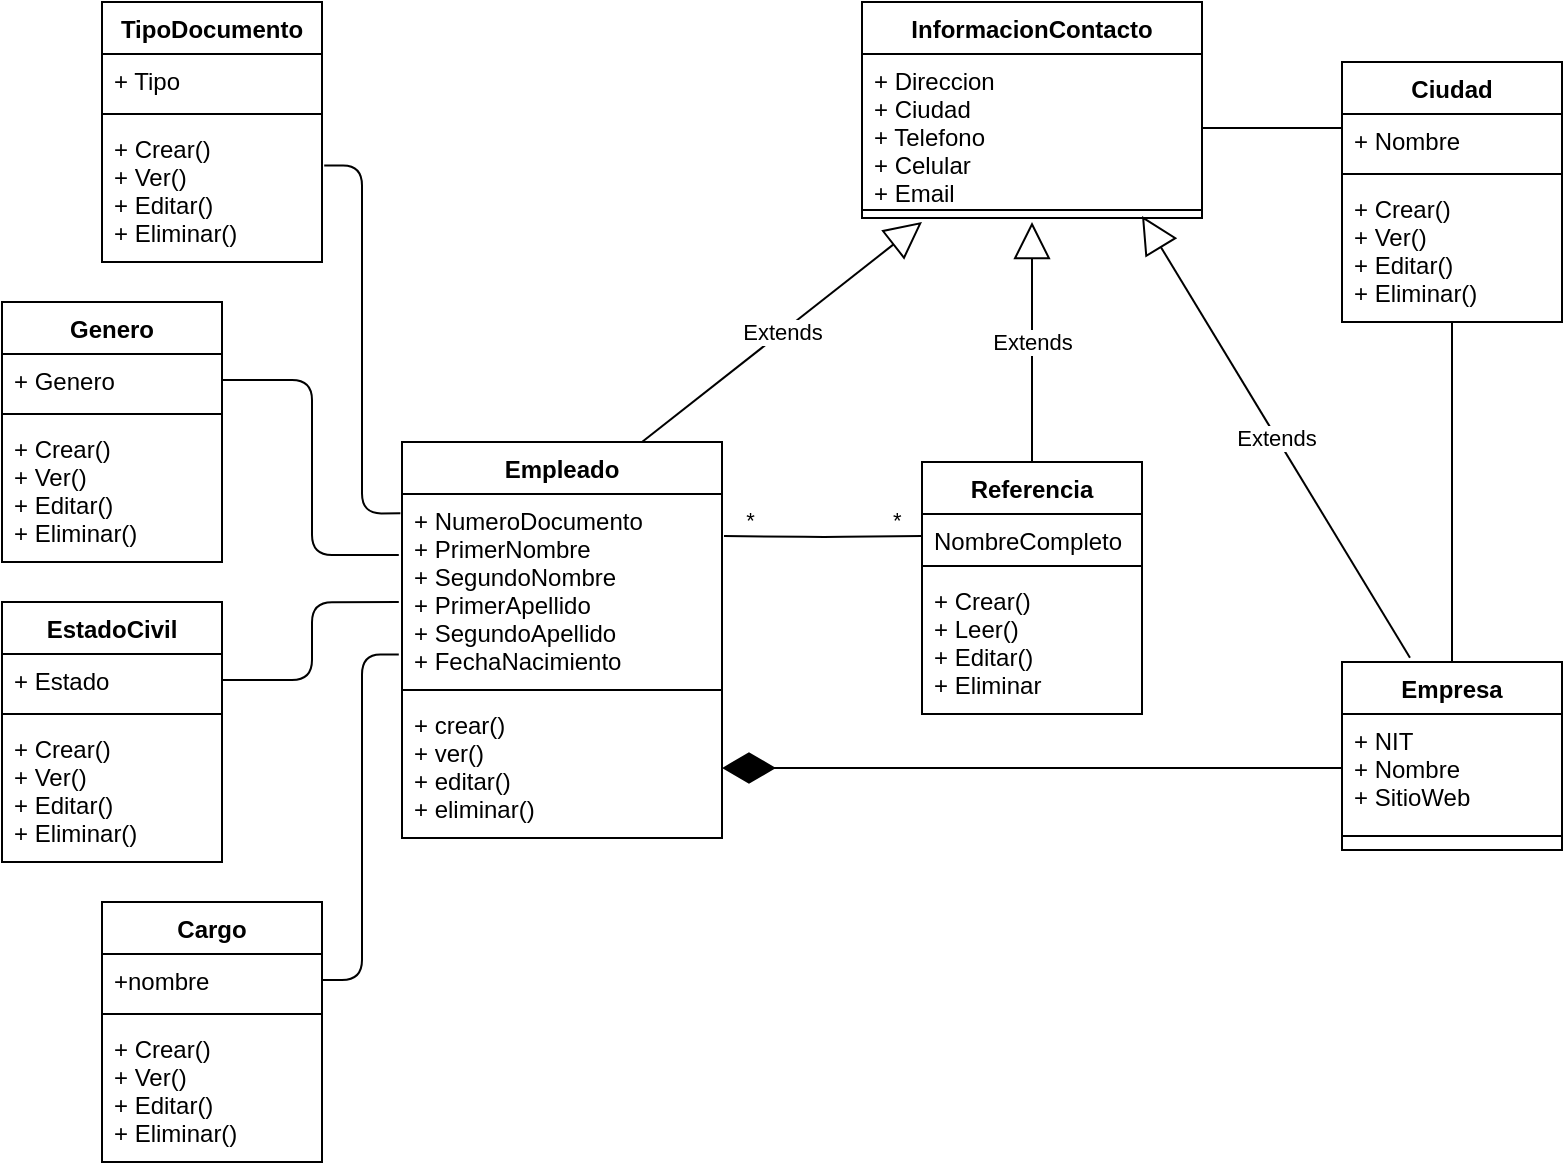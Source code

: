 <mxfile version="14.9.3" type="google"><diagram id="chGIbf2cD97H4R29ugiD" name="Page-1"><mxGraphModel dx="1235" dy="552" grid="1" gridSize="10" guides="1" tooltips="1" connect="1" arrows="1" fold="1" page="1" pageScale="1" pageWidth="827" pageHeight="1169" math="0" shadow="0"><root><mxCell id="0"/><mxCell id="1" parent="0"/><mxCell id="TQTkpc8rZ9BhHArxCMuX-5" value="Empleado" style="swimlane;fontStyle=1;align=center;verticalAlign=top;childLayout=stackLayout;horizontal=1;startSize=26;horizontalStack=0;resizeParent=1;resizeParentMax=0;resizeLast=0;collapsible=1;marginBottom=0;" parent="1" vertex="1"><mxGeometry x="220" y="280" width="160" height="198" as="geometry"/></mxCell><mxCell id="TQTkpc8rZ9BhHArxCMuX-6" value="+ NumeroDocumento&#10;+ PrimerNombre&#10;+ SegundoNombre&#10;+ PrimerApellido&#10;+ SegundoApellido&#10;+ FechaNacimiento&#10;" style="text;strokeColor=none;fillColor=none;align=left;verticalAlign=top;spacingLeft=4;spacingRight=4;overflow=hidden;rotatable=0;points=[[0,0.5],[1,0.5]];portConstraint=eastwest;" parent="TQTkpc8rZ9BhHArxCMuX-5" vertex="1"><mxGeometry y="26" width="160" height="94" as="geometry"/></mxCell><mxCell id="TQTkpc8rZ9BhHArxCMuX-7" value="" style="line;strokeWidth=1;fillColor=none;align=left;verticalAlign=middle;spacingTop=-1;spacingLeft=3;spacingRight=3;rotatable=0;labelPosition=right;points=[];portConstraint=eastwest;" parent="TQTkpc8rZ9BhHArxCMuX-5" vertex="1"><mxGeometry y="120" width="160" height="8" as="geometry"/></mxCell><mxCell id="TQTkpc8rZ9BhHArxCMuX-8" value="+ crear()&#10;+ ver()&#10;+ editar()&#10;+ eliminar()" style="text;strokeColor=none;fillColor=none;align=left;verticalAlign=top;spacingLeft=4;spacingRight=4;overflow=hidden;rotatable=0;points=[[0,0.5],[1,0.5]];portConstraint=eastwest;" parent="TQTkpc8rZ9BhHArxCMuX-5" vertex="1"><mxGeometry y="128" width="160" height="70" as="geometry"/></mxCell><mxCell id="lDSbx6YlcpIw7vXLB9JM-11" value="Empresa" style="swimlane;fontStyle=1;align=center;verticalAlign=top;childLayout=stackLayout;horizontal=1;startSize=26;horizontalStack=0;resizeParent=1;resizeParentMax=0;resizeLast=0;collapsible=1;marginBottom=0;" parent="1" vertex="1"><mxGeometry x="690" y="390" width="110" height="94" as="geometry"/></mxCell><mxCell id="lDSbx6YlcpIw7vXLB9JM-15" value="+ NIT&#10;+ Nombre&#10;+ SitioWeb" style="text;strokeColor=none;fillColor=none;align=left;verticalAlign=top;spacingLeft=4;spacingRight=4;overflow=hidden;rotatable=0;points=[[0,0.5],[1,0.5]];portConstraint=eastwest;" parent="lDSbx6YlcpIw7vXLB9JM-11" vertex="1"><mxGeometry y="26" width="110" height="54" as="geometry"/></mxCell><mxCell id="lDSbx6YlcpIw7vXLB9JM-13" value="" style="line;strokeWidth=1;fillColor=none;align=left;verticalAlign=middle;spacingTop=-1;spacingLeft=3;spacingRight=3;rotatable=0;labelPosition=right;points=[];portConstraint=eastwest;" parent="lDSbx6YlcpIw7vXLB9JM-11" vertex="1"><mxGeometry y="80" width="110" height="14" as="geometry"/></mxCell><mxCell id="TQTkpc8rZ9BhHArxCMuX-9" value="InformacionContacto" style="swimlane;fontStyle=1;align=center;verticalAlign=top;childLayout=stackLayout;horizontal=1;startSize=26;horizontalStack=0;resizeParent=1;resizeParentMax=0;resizeLast=0;collapsible=1;marginBottom=0;" parent="1" vertex="1"><mxGeometry x="450" y="60" width="170" height="108" as="geometry"/></mxCell><mxCell id="TQTkpc8rZ9BhHArxCMuX-10" value="+ Direccion&#10;+ Ciudad&#10;+ Telefono&#10;+ Celular&#10;+ Email" style="text;strokeColor=none;fillColor=none;align=left;verticalAlign=top;spacingLeft=4;spacingRight=4;overflow=hidden;rotatable=0;points=[[0,0.5],[1,0.5]];portConstraint=eastwest;" parent="TQTkpc8rZ9BhHArxCMuX-9" vertex="1"><mxGeometry y="26" width="170" height="74" as="geometry"/></mxCell><mxCell id="TQTkpc8rZ9BhHArxCMuX-11" value="" style="line;strokeWidth=1;fillColor=none;align=left;verticalAlign=middle;spacingTop=-1;spacingLeft=3;spacingRight=3;rotatable=0;labelPosition=right;points=[];portConstraint=eastwest;" parent="TQTkpc8rZ9BhHArxCMuX-9" vertex="1"><mxGeometry y="100" width="170" height="8" as="geometry"/></mxCell><mxCell id="lDSbx6YlcpIw7vXLB9JM-20" value="Referencia" style="swimlane;fontStyle=1;align=center;verticalAlign=top;childLayout=stackLayout;horizontal=1;startSize=26;horizontalStack=0;resizeParent=1;resizeParentMax=0;resizeLast=0;collapsible=1;marginBottom=0;" parent="1" vertex="1"><mxGeometry x="480" y="290" width="110" height="126" as="geometry"/></mxCell><mxCell id="lDSbx6YlcpIw7vXLB9JM-21" value="NombreCompleto" style="text;strokeColor=none;fillColor=none;align=left;verticalAlign=top;spacingLeft=4;spacingRight=4;overflow=hidden;rotatable=0;points=[[0,0.5],[1,0.5]];portConstraint=eastwest;" parent="lDSbx6YlcpIw7vXLB9JM-20" vertex="1"><mxGeometry y="26" width="110" height="22" as="geometry"/></mxCell><mxCell id="lDSbx6YlcpIw7vXLB9JM-22" value="" style="line;strokeWidth=1;fillColor=none;align=left;verticalAlign=middle;spacingTop=-1;spacingLeft=3;spacingRight=3;rotatable=0;labelPosition=right;points=[];portConstraint=eastwest;" parent="lDSbx6YlcpIw7vXLB9JM-20" vertex="1"><mxGeometry y="48" width="110" height="8" as="geometry"/></mxCell><mxCell id="lDSbx6YlcpIw7vXLB9JM-23" value="+ Crear()&#10;+ Leer()&#10;+ Editar()&#10;+ Eliminar" style="text;strokeColor=none;fillColor=none;align=left;verticalAlign=top;spacingLeft=4;spacingRight=4;overflow=hidden;rotatable=0;points=[[0,0.5],[1,0.5]];portConstraint=eastwest;" parent="lDSbx6YlcpIw7vXLB9JM-20" vertex="1"><mxGeometry y="56" width="110" height="70" as="geometry"/></mxCell><mxCell id="TQTkpc8rZ9BhHArxCMuX-13" value="Extends" style="endArrow=block;endSize=16;endFill=0;html=1;exitX=0.75;exitY=0;exitDx=0;exitDy=0;" parent="1" source="TQTkpc8rZ9BhHArxCMuX-5" edge="1"><mxGeometry width="160" relative="1" as="geometry"><mxPoint x="409" y="300" as="sourcePoint"/><mxPoint x="480" y="170" as="targetPoint"/></mxGeometry></mxCell><mxCell id="TQTkpc8rZ9BhHArxCMuX-14" value="Extends" style="endArrow=block;endSize=16;endFill=0;html=1;exitX=0.5;exitY=0;exitDx=0;exitDy=0;" parent="1" source="lDSbx6YlcpIw7vXLB9JM-20" edge="1"><mxGeometry width="160" relative="1" as="geometry"><mxPoint x="569" y="310" as="sourcePoint"/><mxPoint x="535" y="170" as="targetPoint"/></mxGeometry></mxCell><mxCell id="lDSbx6YlcpIw7vXLB9JM-27" value="" style="endArrow=diamondThin;endFill=1;endSize=24;html=1;exitX=0;exitY=0.5;exitDx=0;exitDy=0;entryX=1;entryY=0.5;entryDx=0;entryDy=0;" parent="1" source="lDSbx6YlcpIw7vXLB9JM-15" edge="1" target="TQTkpc8rZ9BhHArxCMuX-8"><mxGeometry width="160" relative="1" as="geometry"><mxPoint x="380" y="580" as="sourcePoint"/><mxPoint x="510" y="520" as="targetPoint"/><Array as="points"/></mxGeometry></mxCell><mxCell id="Jd2zqUkxNAR332vToMS8-1" value="Cargo" style="swimlane;fontStyle=1;align=center;verticalAlign=top;childLayout=stackLayout;horizontal=1;startSize=26;horizontalStack=0;resizeParent=1;resizeParentMax=0;resizeLast=0;collapsible=1;marginBottom=0;" vertex="1" parent="1"><mxGeometry x="70" y="510" width="110" height="130" as="geometry"/></mxCell><mxCell id="Jd2zqUkxNAR332vToMS8-2" value="+nombre" style="text;strokeColor=none;fillColor=none;align=left;verticalAlign=top;spacingLeft=4;spacingRight=4;overflow=hidden;rotatable=0;points=[[0,0.5],[1,0.5]];portConstraint=eastwest;" vertex="1" parent="Jd2zqUkxNAR332vToMS8-1"><mxGeometry y="26" width="110" height="26" as="geometry"/></mxCell><mxCell id="Jd2zqUkxNAR332vToMS8-3" value="" style="line;strokeWidth=1;fillColor=none;align=left;verticalAlign=middle;spacingTop=-1;spacingLeft=3;spacingRight=3;rotatable=0;labelPosition=right;points=[];portConstraint=eastwest;" vertex="1" parent="Jd2zqUkxNAR332vToMS8-1"><mxGeometry y="52" width="110" height="8" as="geometry"/></mxCell><mxCell id="Jd2zqUkxNAR332vToMS8-4" value="+ Crear()&#10;+ Ver()&#10;+ Editar()&#10;+ Eliminar()" style="text;strokeColor=none;fillColor=none;align=left;verticalAlign=top;spacingLeft=4;spacingRight=4;overflow=hidden;rotatable=0;points=[[0,0.5],[1,0.5]];portConstraint=eastwest;" vertex="1" parent="Jd2zqUkxNAR332vToMS8-1"><mxGeometry y="60" width="110" height="70" as="geometry"/></mxCell><mxCell id="Jd2zqUkxNAR332vToMS8-5" value="Genero" style="swimlane;fontStyle=1;align=center;verticalAlign=top;childLayout=stackLayout;horizontal=1;startSize=26;horizontalStack=0;resizeParent=1;resizeParentMax=0;resizeLast=0;collapsible=1;marginBottom=0;" vertex="1" parent="1"><mxGeometry x="20" y="210" width="110" height="130" as="geometry"/></mxCell><mxCell id="Jd2zqUkxNAR332vToMS8-6" value="+ Genero" style="text;strokeColor=none;fillColor=none;align=left;verticalAlign=top;spacingLeft=4;spacingRight=4;overflow=hidden;rotatable=0;points=[[0,0.5],[1,0.5]];portConstraint=eastwest;" vertex="1" parent="Jd2zqUkxNAR332vToMS8-5"><mxGeometry y="26" width="110" height="26" as="geometry"/></mxCell><mxCell id="Jd2zqUkxNAR332vToMS8-7" value="" style="line;strokeWidth=1;fillColor=none;align=left;verticalAlign=middle;spacingTop=-1;spacingLeft=3;spacingRight=3;rotatable=0;labelPosition=right;points=[];portConstraint=eastwest;" vertex="1" parent="Jd2zqUkxNAR332vToMS8-5"><mxGeometry y="52" width="110" height="8" as="geometry"/></mxCell><mxCell id="Jd2zqUkxNAR332vToMS8-8" value="+ Crear()&#10;+ Ver()&#10;+ Editar()&#10;+ Eliminar()" style="text;strokeColor=none;fillColor=none;align=left;verticalAlign=top;spacingLeft=4;spacingRight=4;overflow=hidden;rotatable=0;points=[[0,0.5],[1,0.5]];portConstraint=eastwest;" vertex="1" parent="Jd2zqUkxNAR332vToMS8-5"><mxGeometry y="60" width="110" height="70" as="geometry"/></mxCell><mxCell id="Jd2zqUkxNAR332vToMS8-9" value="EstadoCivil" style="swimlane;fontStyle=1;align=center;verticalAlign=top;childLayout=stackLayout;horizontal=1;startSize=26;horizontalStack=0;resizeParent=1;resizeParentMax=0;resizeLast=0;collapsible=1;marginBottom=0;" vertex="1" parent="1"><mxGeometry x="20" y="360" width="110" height="130" as="geometry"/></mxCell><mxCell id="Jd2zqUkxNAR332vToMS8-10" value="+ Estado" style="text;strokeColor=none;fillColor=none;align=left;verticalAlign=top;spacingLeft=4;spacingRight=4;overflow=hidden;rotatable=0;points=[[0,0.5],[1,0.5]];portConstraint=eastwest;" vertex="1" parent="Jd2zqUkxNAR332vToMS8-9"><mxGeometry y="26" width="110" height="26" as="geometry"/></mxCell><mxCell id="Jd2zqUkxNAR332vToMS8-11" value="" style="line;strokeWidth=1;fillColor=none;align=left;verticalAlign=middle;spacingTop=-1;spacingLeft=3;spacingRight=3;rotatable=0;labelPosition=right;points=[];portConstraint=eastwest;" vertex="1" parent="Jd2zqUkxNAR332vToMS8-9"><mxGeometry y="52" width="110" height="8" as="geometry"/></mxCell><mxCell id="Jd2zqUkxNAR332vToMS8-12" value="+ Crear()&#10;+ Ver()&#10;+ Editar()&#10;+ Eliminar()" style="text;strokeColor=none;fillColor=none;align=left;verticalAlign=top;spacingLeft=4;spacingRight=4;overflow=hidden;rotatable=0;points=[[0,0.5],[1,0.5]];portConstraint=eastwest;" vertex="1" parent="Jd2zqUkxNAR332vToMS8-9"><mxGeometry y="60" width="110" height="70" as="geometry"/></mxCell><mxCell id="Jd2zqUkxNAR332vToMS8-13" value="TipoDocumento" style="swimlane;fontStyle=1;align=center;verticalAlign=top;childLayout=stackLayout;horizontal=1;startSize=26;horizontalStack=0;resizeParent=1;resizeParentMax=0;resizeLast=0;collapsible=1;marginBottom=0;" vertex="1" parent="1"><mxGeometry x="70" y="60" width="110" height="130" as="geometry"/></mxCell><mxCell id="Jd2zqUkxNAR332vToMS8-14" value="+ Tipo" style="text;strokeColor=none;fillColor=none;align=left;verticalAlign=top;spacingLeft=4;spacingRight=4;overflow=hidden;rotatable=0;points=[[0,0.5],[1,0.5]];portConstraint=eastwest;" vertex="1" parent="Jd2zqUkxNAR332vToMS8-13"><mxGeometry y="26" width="110" height="26" as="geometry"/></mxCell><mxCell id="Jd2zqUkxNAR332vToMS8-15" value="" style="line;strokeWidth=1;fillColor=none;align=left;verticalAlign=middle;spacingTop=-1;spacingLeft=3;spacingRight=3;rotatable=0;labelPosition=right;points=[];portConstraint=eastwest;" vertex="1" parent="Jd2zqUkxNAR332vToMS8-13"><mxGeometry y="52" width="110" height="8" as="geometry"/></mxCell><mxCell id="Jd2zqUkxNAR332vToMS8-16" value="+ Crear()&#10;+ Ver()&#10;+ Editar()&#10;+ Eliminar()" style="text;strokeColor=none;fillColor=none;align=left;verticalAlign=top;spacingLeft=4;spacingRight=4;overflow=hidden;rotatable=0;points=[[0,0.5],[1,0.5]];portConstraint=eastwest;" vertex="1" parent="Jd2zqUkxNAR332vToMS8-13"><mxGeometry y="60" width="110" height="70" as="geometry"/></mxCell><mxCell id="Jd2zqUkxNAR332vToMS8-27" value="Ciudad" style="swimlane;fontStyle=1;align=center;verticalAlign=top;childLayout=stackLayout;horizontal=1;startSize=26;horizontalStack=0;resizeParent=1;resizeParentMax=0;resizeLast=0;collapsible=1;marginBottom=0;" vertex="1" parent="1"><mxGeometry x="690" y="90" width="110" height="130" as="geometry"/></mxCell><mxCell id="Jd2zqUkxNAR332vToMS8-28" value="+ Nombre" style="text;strokeColor=none;fillColor=none;align=left;verticalAlign=top;spacingLeft=4;spacingRight=4;overflow=hidden;rotatable=0;points=[[0,0.5],[1,0.5]];portConstraint=eastwest;" vertex="1" parent="Jd2zqUkxNAR332vToMS8-27"><mxGeometry y="26" width="110" height="26" as="geometry"/></mxCell><mxCell id="Jd2zqUkxNAR332vToMS8-29" value="" style="line;strokeWidth=1;fillColor=none;align=left;verticalAlign=middle;spacingTop=-1;spacingLeft=3;spacingRight=3;rotatable=0;labelPosition=right;points=[];portConstraint=eastwest;" vertex="1" parent="Jd2zqUkxNAR332vToMS8-27"><mxGeometry y="52" width="110" height="8" as="geometry"/></mxCell><mxCell id="Jd2zqUkxNAR332vToMS8-30" value="+ Crear()&#10;+ Ver()&#10;+ Editar()&#10;+ Eliminar()" style="text;strokeColor=none;fillColor=none;align=left;verticalAlign=top;spacingLeft=4;spacingRight=4;overflow=hidden;rotatable=0;points=[[0,0.5],[1,0.5]];portConstraint=eastwest;" vertex="1" parent="Jd2zqUkxNAR332vToMS8-27"><mxGeometry y="60" width="110" height="70" as="geometry"/></mxCell><mxCell id="Jd2zqUkxNAR332vToMS8-56" value="" style="endArrow=none;html=1;edgeStyle=orthogonalEdgeStyle;entryX=-0.01;entryY=0.324;entryDx=0;entryDy=0;entryPerimeter=0;exitX=1;exitY=0.5;exitDx=0;exitDy=0;" edge="1" parent="1" source="Jd2zqUkxNAR332vToMS8-6" target="TQTkpc8rZ9BhHArxCMuX-6"><mxGeometry relative="1" as="geometry"><mxPoint x="140" y="346" as="sourcePoint"/><mxPoint x="260" y="320" as="targetPoint"/></mxGeometry></mxCell><mxCell id="Jd2zqUkxNAR332vToMS8-59" value="" style="endArrow=none;html=1;edgeStyle=orthogonalEdgeStyle;entryX=-0.01;entryY=0.575;entryDx=0;entryDy=0;entryPerimeter=0;exitX=1;exitY=0.5;exitDx=0;exitDy=0;" edge="1" parent="1" source="Jd2zqUkxNAR332vToMS8-10" target="TQTkpc8rZ9BhHArxCMuX-6"><mxGeometry relative="1" as="geometry"><mxPoint x="170" y="320" as="sourcePoint"/><mxPoint x="330" y="320" as="targetPoint"/></mxGeometry></mxCell><mxCell id="Jd2zqUkxNAR332vToMS8-62" value="" style="endArrow=none;html=1;edgeStyle=orthogonalEdgeStyle;entryX=-0.005;entryY=0.103;entryDx=0;entryDy=0;entryPerimeter=0;exitX=1.01;exitY=0.31;exitDx=0;exitDy=0;exitPerimeter=0;" edge="1" parent="1" source="Jd2zqUkxNAR332vToMS8-16" target="TQTkpc8rZ9BhHArxCMuX-6"><mxGeometry relative="1" as="geometry"><mxPoint x="190" y="240" as="sourcePoint"/><mxPoint x="278.4" y="356.456" as="targetPoint"/></mxGeometry></mxCell><mxCell id="Jd2zqUkxNAR332vToMS8-64" value="" style="endArrow=none;html=1;edgeStyle=orthogonalEdgeStyle;entryX=-0.01;entryY=0.854;entryDx=0;entryDy=0;entryPerimeter=0;exitX=1;exitY=0.5;exitDx=0;exitDy=0;" edge="1" parent="1" source="Jd2zqUkxNAR332vToMS8-2" target="TQTkpc8rZ9BhHArxCMuX-6"><mxGeometry relative="1" as="geometry"><mxPoint x="150" y="299" as="sourcePoint"/><mxPoint x="288.4" y="366.456" as="targetPoint"/></mxGeometry></mxCell><mxCell id="Jd2zqUkxNAR332vToMS8-65" value="" style="endArrow=none;html=1;edgeStyle=orthogonalEdgeStyle;exitX=1;exitY=0.5;exitDx=0;exitDy=0;" edge="1" parent="1" source="TQTkpc8rZ9BhHArxCMuX-10"><mxGeometry relative="1" as="geometry"><mxPoint x="160" y="309" as="sourcePoint"/><mxPoint x="690" y="123" as="targetPoint"/></mxGeometry></mxCell><mxCell id="Jd2zqUkxNAR332vToMS8-66" value="" style="endArrow=none;html=1;edgeStyle=orthogonalEdgeStyle;entryX=0.5;entryY=1;entryDx=0;entryDy=0;entryPerimeter=0;exitX=0.5;exitY=0;exitDx=0;exitDy=0;" edge="1" parent="1" source="lDSbx6YlcpIw7vXLB9JM-11" target="Jd2zqUkxNAR332vToMS8-30"><mxGeometry relative="1" as="geometry"><mxPoint x="170" y="319" as="sourcePoint"/><mxPoint x="308.4" y="386.456" as="targetPoint"/></mxGeometry></mxCell><mxCell id="Jd2zqUkxNAR332vToMS8-67" value="" style="endArrow=none;html=1;edgeStyle=orthogonalEdgeStyle;entryX=0;entryY=0.5;entryDx=0;entryDy=0;" edge="1" parent="1" target="lDSbx6YlcpIw7vXLB9JM-21"><mxGeometry relative="1" as="geometry"><mxPoint x="381" y="327" as="sourcePoint"/><mxPoint x="330" y="320" as="targetPoint"/></mxGeometry></mxCell><mxCell id="Jd2zqUkxNAR332vToMS8-68" value="&amp;nbsp; &amp;nbsp;*&amp;nbsp; &amp;nbsp;" style="edgeLabel;resizable=0;html=1;align=left;verticalAlign=bottom;" connectable="0" vertex="1" parent="Jd2zqUkxNAR332vToMS8-67"><mxGeometry x="-1" relative="1" as="geometry"/></mxCell><mxCell id="Jd2zqUkxNAR332vToMS8-69" value="&amp;nbsp; &amp;nbsp;*&amp;nbsp; &amp;nbsp;" style="edgeLabel;resizable=0;html=1;align=right;verticalAlign=bottom;" connectable="0" vertex="1" parent="Jd2zqUkxNAR332vToMS8-67"><mxGeometry x="1" relative="1" as="geometry"><mxPoint as="offset"/></mxGeometry></mxCell><mxCell id="Jd2zqUkxNAR332vToMS8-70" value="Extends" style="endArrow=block;endSize=16;endFill=0;html=1;exitX=0.309;exitY=-0.023;exitDx=0;exitDy=0;exitPerimeter=0;" edge="1" parent="1" source="lDSbx6YlcpIw7vXLB9JM-11"><mxGeometry width="160" relative="1" as="geometry"><mxPoint x="565" y="300" as="sourcePoint"/><mxPoint x="590" y="167" as="targetPoint"/></mxGeometry></mxCell></root></mxGraphModel></diagram></mxfile>